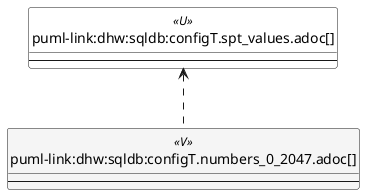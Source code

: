 @startuml
'Left to right direction
top to bottom direction
hide circle
'avoide "." issues:
set namespaceSeparator none


skinparam class {
  BackgroundColor White
  BackgroundColor<<FN>> Yellow
  BackgroundColor<<FS>> Yellow
  BackgroundColor<<FT>> LightGray
  BackgroundColor<<IF>> Yellow
  BackgroundColor<<IS>> Yellow
  BackgroundColor<<P>> Aqua
  BackgroundColor<<PC>> Aqua
  BackgroundColor<<SN>> Yellow
  BackgroundColor<<SO>> SlateBlue
  BackgroundColor<<TF>> LightGray
  BackgroundColor<<TR>> Tomato
  BackgroundColor<<U>> White
  BackgroundColor<<V>> WhiteSmoke
  BackgroundColor<<X>> Aqua
  BackgroundColor<<external>> AliceBlue
}


entity "puml-link:dhw:sqldb:configT.numbers_0_2047.adoc[]" as configT.numbers_0_2047 << V >> {
  --
}

entity "puml-link:dhw:sqldb:configT.spt_values.adoc[]" as configT.spt_values << U >> {
  --
}

configT.spt_values <.. configT.numbers_0_2047
@enduml

